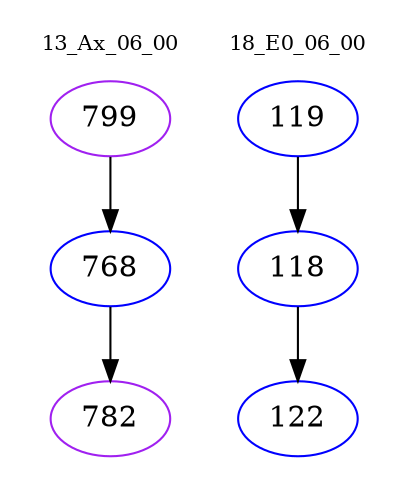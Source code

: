 digraph{
subgraph cluster_0 {
color = white
label = "13_Ax_06_00";
fontsize=10;
T0_799 [label="799", color="purple"]
T0_799 -> T0_768 [color="black"]
T0_768 [label="768", color="blue"]
T0_768 -> T0_782 [color="black"]
T0_782 [label="782", color="purple"]
}
subgraph cluster_1 {
color = white
label = "18_E0_06_00";
fontsize=10;
T1_119 [label="119", color="blue"]
T1_119 -> T1_118 [color="black"]
T1_118 [label="118", color="blue"]
T1_118 -> T1_122 [color="black"]
T1_122 [label="122", color="blue"]
}
}
